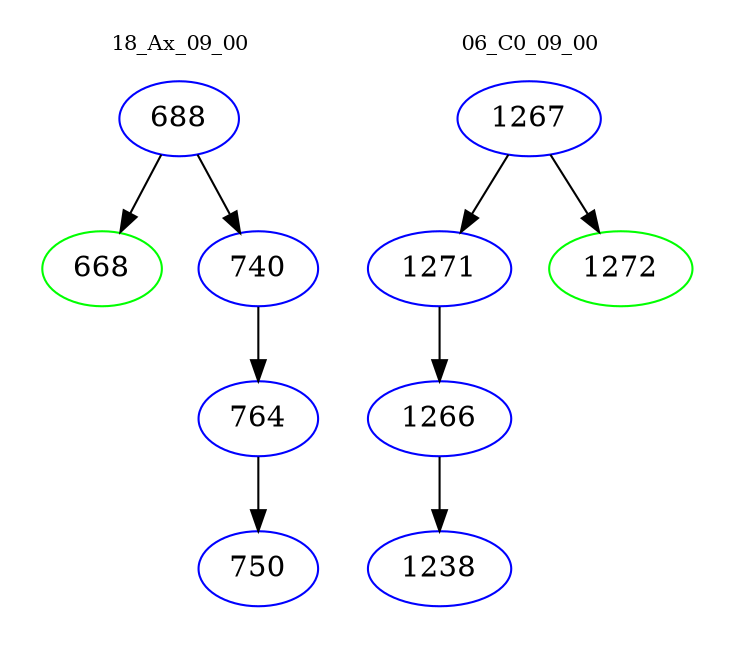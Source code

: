 digraph{
subgraph cluster_0 {
color = white
label = "18_Ax_09_00";
fontsize=10;
T0_688 [label="688", color="blue"]
T0_688 -> T0_668 [color="black"]
T0_668 [label="668", color="green"]
T0_688 -> T0_740 [color="black"]
T0_740 [label="740", color="blue"]
T0_740 -> T0_764 [color="black"]
T0_764 [label="764", color="blue"]
T0_764 -> T0_750 [color="black"]
T0_750 [label="750", color="blue"]
}
subgraph cluster_1 {
color = white
label = "06_C0_09_00";
fontsize=10;
T1_1267 [label="1267", color="blue"]
T1_1267 -> T1_1271 [color="black"]
T1_1271 [label="1271", color="blue"]
T1_1271 -> T1_1266 [color="black"]
T1_1266 [label="1266", color="blue"]
T1_1266 -> T1_1238 [color="black"]
T1_1238 [label="1238", color="blue"]
T1_1267 -> T1_1272 [color="black"]
T1_1272 [label="1272", color="green"]
}
}
